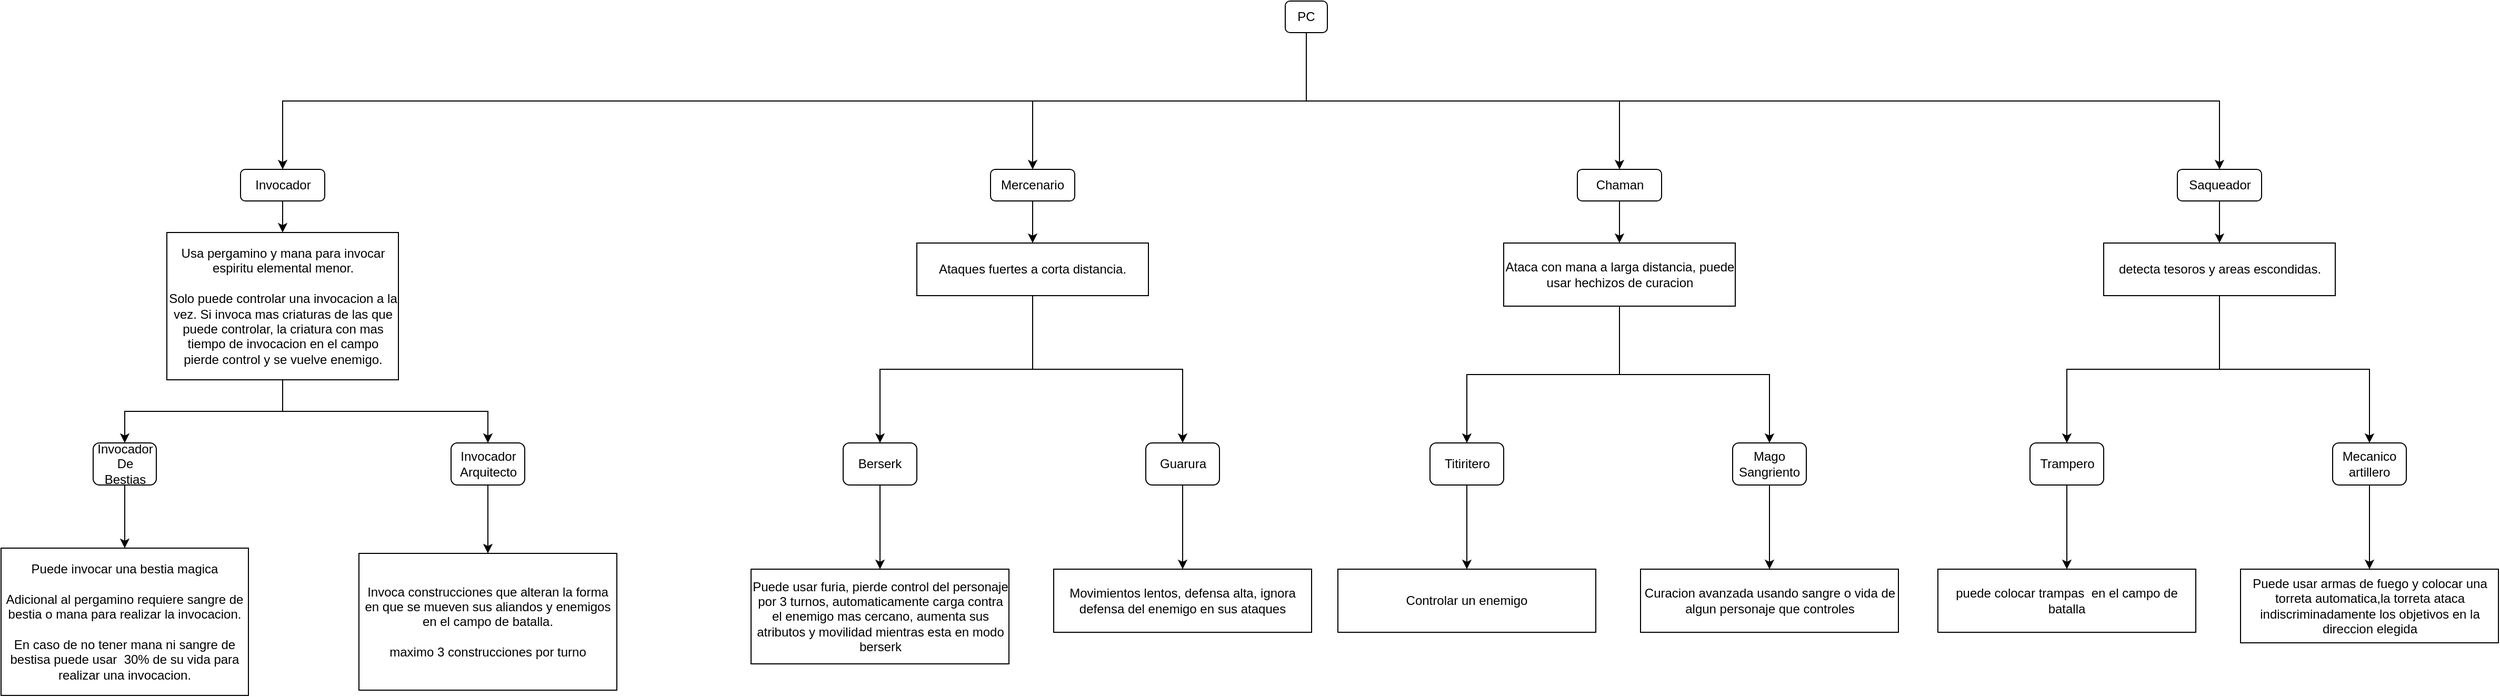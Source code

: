 <mxfile version="14.4.2" type="device"><diagram id="rzXTFXA9vTuFsG9Xotx6" name="Page-1"><mxGraphModel dx="3330" dy="2309" grid="1" gridSize="10" guides="1" tooltips="1" connect="1" arrows="1" fold="1" page="1" pageScale="1" pageWidth="850" pageHeight="1100" math="0" shadow="0"><root><mxCell id="0"/><mxCell id="1" parent="0"/><mxCell id="prj3R4vujDTpIEaSlAJZ-29" style="edgeStyle=orthogonalEdgeStyle;rounded=0;orthogonalLoop=1;jettySize=auto;html=1;exitX=0.5;exitY=1;exitDx=0;exitDy=0;" edge="1" parent="1" source="prj3R4vujDTpIEaSlAJZ-1" target="prj3R4vujDTpIEaSlAJZ-2"><mxGeometry relative="1" as="geometry"/></mxCell><mxCell id="prj3R4vujDTpIEaSlAJZ-42" style="edgeStyle=orthogonalEdgeStyle;rounded=0;orthogonalLoop=1;jettySize=auto;html=1;exitX=0.5;exitY=1;exitDx=0;exitDy=0;" edge="1" parent="1" source="prj3R4vujDTpIEaSlAJZ-1" target="prj3R4vujDTpIEaSlAJZ-31"><mxGeometry relative="1" as="geometry"/></mxCell><mxCell id="prj3R4vujDTpIEaSlAJZ-54" style="edgeStyle=orthogonalEdgeStyle;rounded=0;orthogonalLoop=1;jettySize=auto;html=1;exitX=0.5;exitY=1;exitDx=0;exitDy=0;entryX=0.5;entryY=0;entryDx=0;entryDy=0;" edge="1" parent="1" source="prj3R4vujDTpIEaSlAJZ-1" target="prj3R4vujDTpIEaSlAJZ-44"><mxGeometry relative="1" as="geometry"/></mxCell><mxCell id="prj3R4vujDTpIEaSlAJZ-66" style="edgeStyle=orthogonalEdgeStyle;rounded=0;orthogonalLoop=1;jettySize=auto;html=1;exitX=0.5;exitY=1;exitDx=0;exitDy=0;entryX=0.5;entryY=0;entryDx=0;entryDy=0;" edge="1" parent="1" source="prj3R4vujDTpIEaSlAJZ-1" target="prj3R4vujDTpIEaSlAJZ-56"><mxGeometry relative="1" as="geometry"/></mxCell><mxCell id="prj3R4vujDTpIEaSlAJZ-1" value="PC" style="rounded=1;whiteSpace=wrap;html=1;" vertex="1" parent="1"><mxGeometry x="570" y="-120" width="40" height="30" as="geometry"/></mxCell><mxCell id="prj3R4vujDTpIEaSlAJZ-24" value="" style="edgeStyle=orthogonalEdgeStyle;rounded=0;orthogonalLoop=1;jettySize=auto;html=1;" edge="1" parent="1" source="prj3R4vujDTpIEaSlAJZ-2" target="prj3R4vujDTpIEaSlAJZ-21"><mxGeometry relative="1" as="geometry"/></mxCell><mxCell id="prj3R4vujDTpIEaSlAJZ-2" value="Invocador" style="rounded=1;whiteSpace=wrap;html=1;" vertex="1" parent="1"><mxGeometry x="-422.5" y="40" width="80" height="30" as="geometry"/></mxCell><mxCell id="prj3R4vujDTpIEaSlAJZ-16" value="" style="edgeStyle=orthogonalEdgeStyle;rounded=0;orthogonalLoop=1;jettySize=auto;html=1;entryX=0.5;entryY=0;entryDx=0;entryDy=0;" edge="1" parent="1" source="prj3R4vujDTpIEaSlAJZ-3" target="prj3R4vujDTpIEaSlAJZ-18"><mxGeometry relative="1" as="geometry"><mxPoint x="-377.5" y="420" as="targetPoint"/></mxGeometry></mxCell><mxCell id="prj3R4vujDTpIEaSlAJZ-3" value="Invocador De Bestias" style="rounded=1;whiteSpace=wrap;html=1;" vertex="1" parent="1"><mxGeometry x="-562.5" y="300" width="60" height="40" as="geometry"/></mxCell><mxCell id="prj3R4vujDTpIEaSlAJZ-20" value="" style="edgeStyle=orthogonalEdgeStyle;rounded=0;orthogonalLoop=1;jettySize=auto;html=1;" edge="1" parent="1" source="prj3R4vujDTpIEaSlAJZ-4" target="prj3R4vujDTpIEaSlAJZ-17"><mxGeometry relative="1" as="geometry"/></mxCell><mxCell id="prj3R4vujDTpIEaSlAJZ-4" value="Invocador Arquitecto" style="rounded=1;whiteSpace=wrap;html=1;" vertex="1" parent="1"><mxGeometry x="-222.5" y="300" width="70" height="40" as="geometry"/></mxCell><mxCell id="prj3R4vujDTpIEaSlAJZ-17" value="&lt;div&gt;Invoca construcciones que alteran la forma en que se mueven sus aliandos y enemigos en el campo de batalla.&lt;/div&gt;&lt;div&gt;&lt;br&gt;&lt;/div&gt;&lt;div&gt;maximo 3 construcciones por turno&lt;br&gt;&lt;/div&gt;" style="rounded=0;whiteSpace=wrap;html=1;" vertex="1" parent="1"><mxGeometry x="-310" y="405" width="245" height="130" as="geometry"/></mxCell><mxCell id="prj3R4vujDTpIEaSlAJZ-18" value="&lt;div&gt;Puede invocar una bestia magica&lt;br&gt;&lt;/div&gt;&lt;div&gt;&lt;br&gt;&lt;/div&gt;&lt;div&gt;Adicional al pergamino requiere sangre de bestia o mana para realizar la invocacion.&lt;/div&gt;&lt;div&gt;&lt;br&gt;&lt;/div&gt;&lt;div&gt;En caso de no tener mana ni sangre de bestisa puede usar&amp;nbsp; 30% de su vida para realizar una invocacion.&lt;/div&gt;" style="rounded=0;whiteSpace=wrap;html=1;" vertex="1" parent="1"><mxGeometry x="-650" y="400" width="235" height="140" as="geometry"/></mxCell><mxCell id="prj3R4vujDTpIEaSlAJZ-25" value="" style="edgeStyle=orthogonalEdgeStyle;rounded=0;orthogonalLoop=1;jettySize=auto;html=1;" edge="1" parent="1" source="prj3R4vujDTpIEaSlAJZ-21" target="prj3R4vujDTpIEaSlAJZ-3"><mxGeometry relative="1" as="geometry"><Array as="points"><mxPoint x="-382.5" y="270"/><mxPoint x="-532.5" y="270"/></Array></mxGeometry></mxCell><mxCell id="prj3R4vujDTpIEaSlAJZ-27" style="edgeStyle=orthogonalEdgeStyle;rounded=0;orthogonalLoop=1;jettySize=auto;html=1;exitX=0.5;exitY=1;exitDx=0;exitDy=0;entryX=0.5;entryY=0;entryDx=0;entryDy=0;" edge="1" parent="1" source="prj3R4vujDTpIEaSlAJZ-21" target="prj3R4vujDTpIEaSlAJZ-4"><mxGeometry relative="1" as="geometry"><Array as="points"><mxPoint x="-382.5" y="270"/><mxPoint x="-187.5" y="270"/></Array></mxGeometry></mxCell><mxCell id="prj3R4vujDTpIEaSlAJZ-21" value="&lt;div&gt;Usa pergamino y mana para invocar espiritu elemental menor.&lt;/div&gt;&lt;div&gt;&lt;br&gt;&lt;/div&gt;&lt;div&gt;Solo puede controlar una invocacion a la vez. Si invoca mas criaturas de las que puede controlar, la criatura con mas tiempo de invocacion en el campo pierde control y se vuelve enemigo.&lt;/div&gt;" style="rounded=0;whiteSpace=wrap;html=1;" vertex="1" parent="1"><mxGeometry x="-492.5" y="100" width="220" height="140" as="geometry"/></mxCell><mxCell id="prj3R4vujDTpIEaSlAJZ-33" style="edgeStyle=orthogonalEdgeStyle;rounded=0;orthogonalLoop=1;jettySize=auto;html=1;exitX=0.5;exitY=1;exitDx=0;exitDy=0;entryX=0.5;entryY=0;entryDx=0;entryDy=0;" edge="1" parent="1" source="prj3R4vujDTpIEaSlAJZ-31" target="prj3R4vujDTpIEaSlAJZ-32"><mxGeometry relative="1" as="geometry"/></mxCell><mxCell id="prj3R4vujDTpIEaSlAJZ-31" value="Mercenario" style="rounded=1;whiteSpace=wrap;html=1;" vertex="1" parent="1"><mxGeometry x="290" y="40" width="80" height="30" as="geometry"/></mxCell><mxCell id="prj3R4vujDTpIEaSlAJZ-35" style="edgeStyle=orthogonalEdgeStyle;rounded=0;orthogonalLoop=1;jettySize=auto;html=1;exitX=0.5;exitY=1;exitDx=0;exitDy=0;" edge="1" parent="1" source="prj3R4vujDTpIEaSlAJZ-32" target="prj3R4vujDTpIEaSlAJZ-34"><mxGeometry relative="1" as="geometry"/></mxCell><mxCell id="prj3R4vujDTpIEaSlAJZ-41" style="edgeStyle=orthogonalEdgeStyle;rounded=0;orthogonalLoop=1;jettySize=auto;html=1;exitX=0.5;exitY=1;exitDx=0;exitDy=0;" edge="1" parent="1" source="prj3R4vujDTpIEaSlAJZ-32" target="prj3R4vujDTpIEaSlAJZ-39"><mxGeometry relative="1" as="geometry"/></mxCell><mxCell id="prj3R4vujDTpIEaSlAJZ-32" value="Ataques fuertes a corta distancia." style="rounded=0;whiteSpace=wrap;html=1;" vertex="1" parent="1"><mxGeometry x="220" y="110" width="220" height="50" as="geometry"/></mxCell><mxCell id="prj3R4vujDTpIEaSlAJZ-37" style="edgeStyle=orthogonalEdgeStyle;rounded=0;orthogonalLoop=1;jettySize=auto;html=1;exitX=0.5;exitY=1;exitDx=0;exitDy=0;" edge="1" parent="1" source="prj3R4vujDTpIEaSlAJZ-34" target="prj3R4vujDTpIEaSlAJZ-36"><mxGeometry relative="1" as="geometry"/></mxCell><mxCell id="prj3R4vujDTpIEaSlAJZ-34" value="Berserk" style="rounded=1;whiteSpace=wrap;html=1;" vertex="1" parent="1"><mxGeometry x="150" y="300" width="70" height="40" as="geometry"/></mxCell><mxCell id="prj3R4vujDTpIEaSlAJZ-36" value="Puede usar furia, pierde control del personaje por 3 turnos, automaticamente carga contra el enemigo mas cercano, aumenta sus atributos y movilidad mientras esta en modo berserk" style="rounded=0;whiteSpace=wrap;html=1;" vertex="1" parent="1"><mxGeometry x="62.5" y="420" width="245" height="90" as="geometry"/></mxCell><mxCell id="prj3R4vujDTpIEaSlAJZ-38" style="edgeStyle=orthogonalEdgeStyle;rounded=0;orthogonalLoop=1;jettySize=auto;html=1;exitX=0.5;exitY=1;exitDx=0;exitDy=0;" edge="1" parent="1" source="prj3R4vujDTpIEaSlAJZ-39" target="prj3R4vujDTpIEaSlAJZ-40"><mxGeometry relative="1" as="geometry"/></mxCell><mxCell id="prj3R4vujDTpIEaSlAJZ-39" value="Guarura" style="rounded=1;whiteSpace=wrap;html=1;" vertex="1" parent="1"><mxGeometry x="437.5" y="300" width="70" height="40" as="geometry"/></mxCell><mxCell id="prj3R4vujDTpIEaSlAJZ-40" value="Movimientos lentos, defensa alta, ignora defensa del enemigo en sus ataques" style="rounded=0;whiteSpace=wrap;html=1;" vertex="1" parent="1"><mxGeometry x="350" y="420" width="245" height="60" as="geometry"/></mxCell><mxCell id="prj3R4vujDTpIEaSlAJZ-43" style="edgeStyle=orthogonalEdgeStyle;rounded=0;orthogonalLoop=1;jettySize=auto;html=1;exitX=0.5;exitY=1;exitDx=0;exitDy=0;entryX=0.5;entryY=0;entryDx=0;entryDy=0;" edge="1" parent="1" source="prj3R4vujDTpIEaSlAJZ-44" target="prj3R4vujDTpIEaSlAJZ-47"><mxGeometry relative="1" as="geometry"/></mxCell><mxCell id="prj3R4vujDTpIEaSlAJZ-44" value="Chaman" style="rounded=1;whiteSpace=wrap;html=1;" vertex="1" parent="1"><mxGeometry x="847.5" y="40" width="80" height="30" as="geometry"/></mxCell><mxCell id="prj3R4vujDTpIEaSlAJZ-45" style="edgeStyle=orthogonalEdgeStyle;rounded=0;orthogonalLoop=1;jettySize=auto;html=1;exitX=0.5;exitY=1;exitDx=0;exitDy=0;" edge="1" parent="1" source="prj3R4vujDTpIEaSlAJZ-47" target="prj3R4vujDTpIEaSlAJZ-49"><mxGeometry relative="1" as="geometry"/></mxCell><mxCell id="prj3R4vujDTpIEaSlAJZ-46" style="edgeStyle=orthogonalEdgeStyle;rounded=0;orthogonalLoop=1;jettySize=auto;html=1;exitX=0.5;exitY=1;exitDx=0;exitDy=0;" edge="1" parent="1" source="prj3R4vujDTpIEaSlAJZ-47" target="prj3R4vujDTpIEaSlAJZ-52"><mxGeometry relative="1" as="geometry"/></mxCell><mxCell id="prj3R4vujDTpIEaSlAJZ-47" value="Ataca con mana a larga distancia, puede usar hechizos de curacion" style="rounded=0;whiteSpace=wrap;html=1;" vertex="1" parent="1"><mxGeometry x="777.5" y="110" width="220" height="60" as="geometry"/></mxCell><mxCell id="prj3R4vujDTpIEaSlAJZ-48" style="edgeStyle=orthogonalEdgeStyle;rounded=0;orthogonalLoop=1;jettySize=auto;html=1;exitX=0.5;exitY=1;exitDx=0;exitDy=0;" edge="1" parent="1" source="prj3R4vujDTpIEaSlAJZ-49" target="prj3R4vujDTpIEaSlAJZ-50"><mxGeometry relative="1" as="geometry"/></mxCell><mxCell id="prj3R4vujDTpIEaSlAJZ-49" value="Titiritero" style="rounded=1;whiteSpace=wrap;html=1;" vertex="1" parent="1"><mxGeometry x="707.5" y="300" width="70" height="40" as="geometry"/></mxCell><mxCell id="prj3R4vujDTpIEaSlAJZ-50" value="&lt;div&gt;Controlar un enemigo&lt;br&gt;&lt;/div&gt;" style="rounded=0;whiteSpace=wrap;html=1;" vertex="1" parent="1"><mxGeometry x="620" y="420" width="245" height="60" as="geometry"/></mxCell><mxCell id="prj3R4vujDTpIEaSlAJZ-51" style="edgeStyle=orthogonalEdgeStyle;rounded=0;orthogonalLoop=1;jettySize=auto;html=1;exitX=0.5;exitY=1;exitDx=0;exitDy=0;" edge="1" parent="1" source="prj3R4vujDTpIEaSlAJZ-52" target="prj3R4vujDTpIEaSlAJZ-53"><mxGeometry relative="1" as="geometry"/></mxCell><mxCell id="prj3R4vujDTpIEaSlAJZ-52" value="Mago Sangriento" style="rounded=1;whiteSpace=wrap;html=1;" vertex="1" parent="1"><mxGeometry x="995" y="300" width="70" height="40" as="geometry"/></mxCell><mxCell id="prj3R4vujDTpIEaSlAJZ-53" value="Curacion avanzada usando sangre o vida de algun personaje que controles" style="rounded=0;whiteSpace=wrap;html=1;" vertex="1" parent="1"><mxGeometry x="907.5" y="420" width="245" height="60" as="geometry"/></mxCell><mxCell id="prj3R4vujDTpIEaSlAJZ-55" style="edgeStyle=orthogonalEdgeStyle;rounded=0;orthogonalLoop=1;jettySize=auto;html=1;exitX=0.5;exitY=1;exitDx=0;exitDy=0;entryX=0.5;entryY=0;entryDx=0;entryDy=0;" edge="1" parent="1" source="prj3R4vujDTpIEaSlAJZ-56" target="prj3R4vujDTpIEaSlAJZ-59"><mxGeometry relative="1" as="geometry"/></mxCell><mxCell id="prj3R4vujDTpIEaSlAJZ-56" value="Saqueador" style="rounded=1;whiteSpace=wrap;html=1;" vertex="1" parent="1"><mxGeometry x="1417.5" y="40" width="80" height="30" as="geometry"/></mxCell><mxCell id="prj3R4vujDTpIEaSlAJZ-57" style="edgeStyle=orthogonalEdgeStyle;rounded=0;orthogonalLoop=1;jettySize=auto;html=1;exitX=0.5;exitY=1;exitDx=0;exitDy=0;" edge="1" parent="1" source="prj3R4vujDTpIEaSlAJZ-59" target="prj3R4vujDTpIEaSlAJZ-61"><mxGeometry relative="1" as="geometry"/></mxCell><mxCell id="prj3R4vujDTpIEaSlAJZ-58" style="edgeStyle=orthogonalEdgeStyle;rounded=0;orthogonalLoop=1;jettySize=auto;html=1;exitX=0.5;exitY=1;exitDx=0;exitDy=0;" edge="1" parent="1" source="prj3R4vujDTpIEaSlAJZ-59" target="prj3R4vujDTpIEaSlAJZ-64"><mxGeometry relative="1" as="geometry"/></mxCell><mxCell id="prj3R4vujDTpIEaSlAJZ-59" value="detecta tesoros y areas escondidas. " style="rounded=0;whiteSpace=wrap;html=1;" vertex="1" parent="1"><mxGeometry x="1347.5" y="110" width="220" height="50" as="geometry"/></mxCell><mxCell id="prj3R4vujDTpIEaSlAJZ-60" style="edgeStyle=orthogonalEdgeStyle;rounded=0;orthogonalLoop=1;jettySize=auto;html=1;exitX=0.5;exitY=1;exitDx=0;exitDy=0;" edge="1" parent="1" source="prj3R4vujDTpIEaSlAJZ-61" target="prj3R4vujDTpIEaSlAJZ-62"><mxGeometry relative="1" as="geometry"/></mxCell><mxCell id="prj3R4vujDTpIEaSlAJZ-61" value="Trampero" style="rounded=1;whiteSpace=wrap;html=1;" vertex="1" parent="1"><mxGeometry x="1277.5" y="300" width="70" height="40" as="geometry"/></mxCell><mxCell id="prj3R4vujDTpIEaSlAJZ-62" value="puede colocar trampas&amp;nbsp; en el campo de batalla" style="rounded=0;whiteSpace=wrap;html=1;" vertex="1" parent="1"><mxGeometry x="1190" y="420" width="245" height="60" as="geometry"/></mxCell><mxCell id="prj3R4vujDTpIEaSlAJZ-63" style="edgeStyle=orthogonalEdgeStyle;rounded=0;orthogonalLoop=1;jettySize=auto;html=1;exitX=0.5;exitY=1;exitDx=0;exitDy=0;" edge="1" parent="1" source="prj3R4vujDTpIEaSlAJZ-64" target="prj3R4vujDTpIEaSlAJZ-65"><mxGeometry relative="1" as="geometry"/></mxCell><mxCell id="prj3R4vujDTpIEaSlAJZ-64" value="Mecanico artillero" style="rounded=1;whiteSpace=wrap;html=1;" vertex="1" parent="1"><mxGeometry x="1565" y="300" width="70" height="40" as="geometry"/></mxCell><mxCell id="prj3R4vujDTpIEaSlAJZ-65" value="Puede usar armas de fuego y colocar una torreta automatica,la torreta ataca indiscriminadamente los objetivos en la direccion elegida" style="rounded=0;whiteSpace=wrap;html=1;" vertex="1" parent="1"><mxGeometry x="1477.5" y="420" width="245" height="70" as="geometry"/></mxCell></root></mxGraphModel></diagram></mxfile>